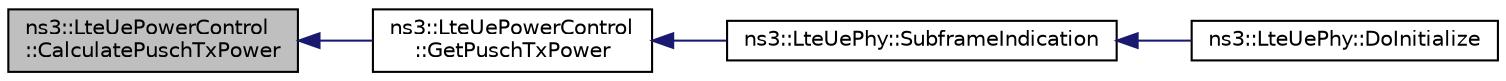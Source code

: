 digraph "ns3::LteUePowerControl::CalculatePuschTxPower"
{
  edge [fontname="Helvetica",fontsize="10",labelfontname="Helvetica",labelfontsize="10"];
  node [fontname="Helvetica",fontsize="10",shape=record];
  rankdir="LR";
  Node1 [label="ns3::LteUePowerControl\l::CalculatePuschTxPower",height=0.2,width=0.4,color="black", fillcolor="grey75", style="filled", fontcolor="black"];
  Node1 -> Node2 [dir="back",color="midnightblue",fontsize="10",style="solid"];
  Node2 [label="ns3::LteUePowerControl\l::GetPuschTxPower",height=0.2,width=0.4,color="black", fillcolor="white", style="filled",URL="$db/d99/classns3_1_1LteUePowerControl.html#acfc4ff4ef22f8f408ba02cb38122f957"];
  Node2 -> Node3 [dir="back",color="midnightblue",fontsize="10",style="solid"];
  Node3 [label="ns3::LteUePhy::SubframeIndication",height=0.2,width=0.4,color="black", fillcolor="white", style="filled",URL="$da/ddd/classns3_1_1LteUePhy.html#a65c18191859a190cbd880175e2ffeac3",tooltip="trigger from eNB the start from a new frame "];
  Node3 -> Node4 [dir="back",color="midnightblue",fontsize="10",style="solid"];
  Node4 [label="ns3::LteUePhy::DoInitialize",height=0.2,width=0.4,color="black", fillcolor="white", style="filled",URL="$da/ddd/classns3_1_1LteUePhy.html#a09daf3f8475e2e1c4639b552d5381d7a"];
}
